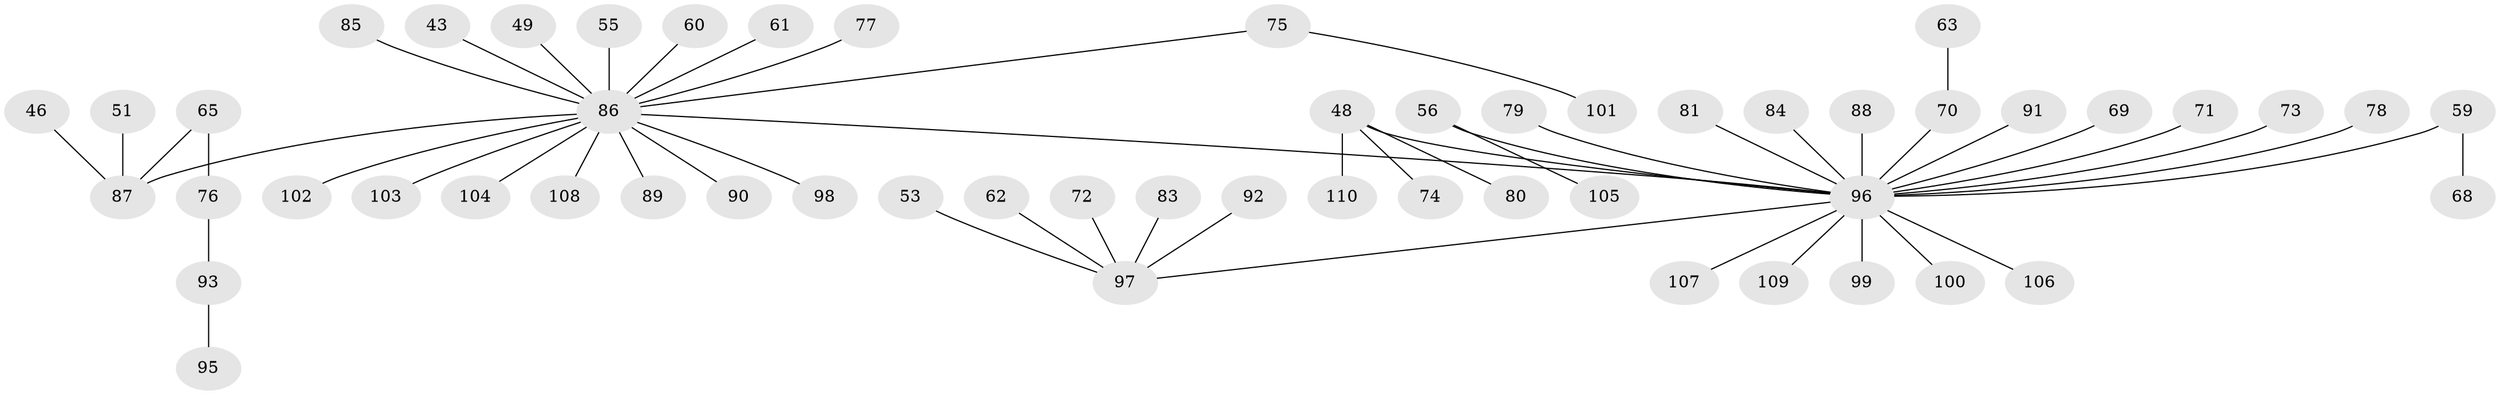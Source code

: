 // original degree distribution, {3: 0.10909090909090909, 10: 0.00909090909090909, 7: 0.01818181818181818, 2: 0.2, 4: 0.06363636363636363, 5: 0.045454545454545456, 1: 0.5545454545454546}
// Generated by graph-tools (version 1.1) at 2025/53/03/09/25 04:53:48]
// undirected, 55 vertices, 54 edges
graph export_dot {
graph [start="1"]
  node [color=gray90,style=filled];
  43;
  46;
  48 [super="+24+39"];
  49;
  51;
  53;
  55;
  56;
  59;
  60;
  61;
  62;
  63;
  65 [super="+25+27"];
  68;
  69;
  70 [super="+58"];
  71;
  72;
  73;
  74;
  75;
  76;
  77;
  78;
  79;
  80;
  81;
  83;
  84;
  85;
  86 [super="+66+82"];
  87 [super="+11+50+40"];
  88;
  89;
  90;
  91;
  92;
  93;
  95;
  96 [super="+30+33+36+57+94+54+67+6+37+41"];
  97 [super="+28+42+47"];
  98;
  99;
  100;
  101;
  102;
  103;
  104 [super="+21+22"];
  105;
  106;
  107;
  108;
  109;
  110;
  43 -- 86;
  46 -- 87;
  48 -- 80;
  48 -- 74;
  48 -- 110;
  48 -- 96;
  49 -- 86;
  51 -- 87;
  53 -- 97;
  55 -- 86;
  56 -- 105;
  56 -- 96;
  59 -- 68;
  59 -- 96;
  60 -- 86;
  61 -- 86;
  62 -- 97;
  63 -- 70;
  65 -- 76;
  65 -- 87;
  69 -- 96;
  70 -- 96;
  71 -- 96;
  72 -- 97;
  73 -- 96;
  75 -- 101;
  75 -- 86;
  76 -- 93;
  77 -- 86;
  78 -- 96;
  79 -- 96;
  81 -- 96;
  83 -- 97;
  84 -- 96;
  85 -- 86;
  86 -- 89;
  86 -- 103;
  86 -- 87;
  86 -- 90;
  86 -- 98;
  86 -- 102;
  86 -- 104;
  86 -- 108;
  86 -- 96;
  88 -- 96;
  91 -- 96;
  92 -- 97;
  93 -- 95;
  96 -- 107;
  96 -- 100;
  96 -- 97;
  96 -- 109;
  96 -- 99;
  96 -- 106;
}
